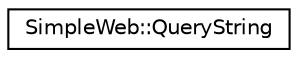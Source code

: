digraph "Graphical Class Hierarchy"
{
  edge [fontname="Helvetica",fontsize="10",labelfontname="Helvetica",labelfontsize="10"];
  node [fontname="Helvetica",fontsize="10",shape=record];
  rankdir="LR";
  Node1 [label="SimpleWeb::QueryString",height=0.2,width=0.4,color="black", fillcolor="white", style="filled",URL="$classSimpleWeb_1_1QueryString.html",tooltip="Query string creation and parsing. "];
}
